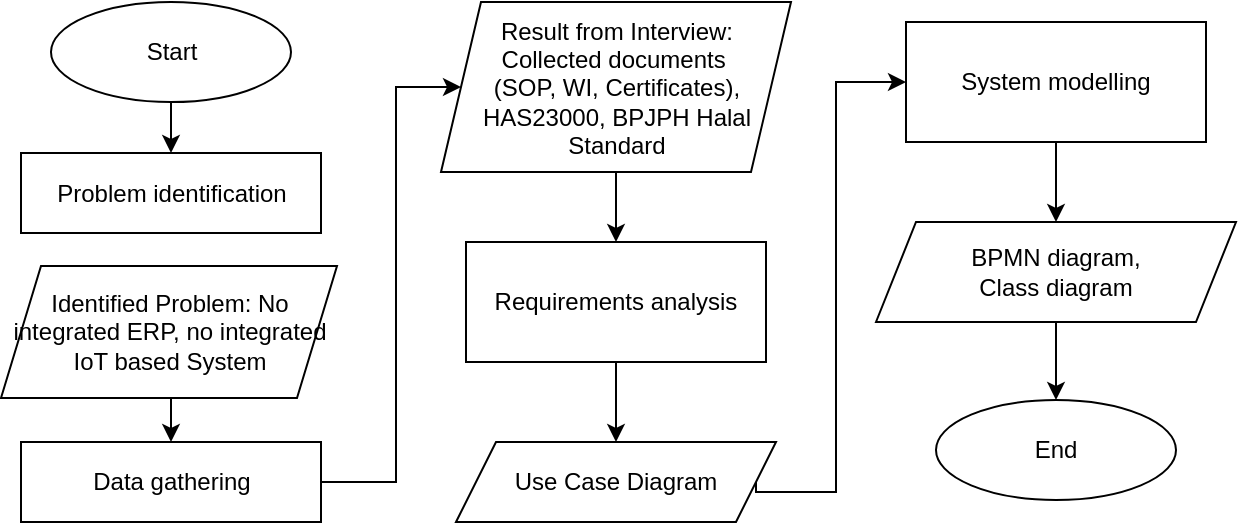 <mxfile version="20.5.1" type="github"><diagram id="9HLhW9o5Pn7bnSsW2eLf" name="Page-1"><mxGraphModel dx="1038" dy="621" grid="1" gridSize="10" guides="1" tooltips="1" connect="1" arrows="1" fold="1" page="1" pageScale="1" pageWidth="850" pageHeight="1100" math="0" shadow="0"><root><mxCell id="0"/><mxCell id="1" parent="0"/><mxCell id="5jKje8F0iwKBfb8MLztT-1" value="Problem identification" style="rounded=0;whiteSpace=wrap;html=1;" parent="1" vertex="1"><mxGeometry x="122.5" y="335.5" width="150" height="40" as="geometry"/></mxCell><mxCell id="5jKje8F0iwKBfb8MLztT-18" style="edgeStyle=orthogonalEdgeStyle;rounded=0;orthogonalLoop=1;jettySize=auto;html=1;exitX=0.5;exitY=1;exitDx=0;exitDy=0;entryX=0.5;entryY=0;entryDx=0;entryDy=0;" parent="1" source="5jKje8F0iwKBfb8MLztT-3" target="5jKje8F0iwKBfb8MLztT-1" edge="1"><mxGeometry relative="1" as="geometry"/></mxCell><mxCell id="5jKje8F0iwKBfb8MLztT-3" value="Start" style="ellipse;whiteSpace=wrap;html=1;" parent="1" vertex="1"><mxGeometry x="137.5" y="260" width="120" height="50" as="geometry"/></mxCell><mxCell id="5jKje8F0iwKBfb8MLztT-23" style="edgeStyle=orthogonalEdgeStyle;rounded=0;orthogonalLoop=1;jettySize=auto;html=1;exitX=0.5;exitY=1;exitDx=0;exitDy=0;entryX=0.5;entryY=0;entryDx=0;entryDy=0;" parent="1" source="5jKje8F0iwKBfb8MLztT-6" target="5jKje8F0iwKBfb8MLztT-11" edge="1"><mxGeometry relative="1" as="geometry"/></mxCell><mxCell id="5jKje8F0iwKBfb8MLztT-6" value="&lt;div&gt;Result from Interview:&lt;/div&gt;&lt;div&gt;Collected documents&amp;nbsp;&lt;/div&gt;&lt;div&gt;(SOP, WI, Certificates),&lt;/div&gt;&lt;div&gt;HAS23000, BPJPH Halal&lt;/div&gt;&lt;div&gt;Standard&lt;/div&gt;" style="shape=parallelogram;perimeter=parallelogramPerimeter;whiteSpace=wrap;html=1;fixedSize=1;" parent="1" vertex="1"><mxGeometry x="332.5" y="260" width="175" height="85" as="geometry"/></mxCell><mxCell id="MADARz1DKEBDf_-bVmnu-5" style="edgeStyle=orthogonalEdgeStyle;rounded=0;orthogonalLoop=1;jettySize=auto;html=1;exitX=0.5;exitY=1;exitDx=0;exitDy=0;entryX=0.5;entryY=0;entryDx=0;entryDy=0;" parent="1" source="5jKje8F0iwKBfb8MLztT-7" target="5jKje8F0iwKBfb8MLztT-9" edge="1"><mxGeometry relative="1" as="geometry"/></mxCell><mxCell id="5jKje8F0iwKBfb8MLztT-7" value="System modelling" style="rounded=0;whiteSpace=wrap;html=1;" parent="1" vertex="1"><mxGeometry x="565" y="270" width="150" height="60" as="geometry"/></mxCell><mxCell id="MADARz1DKEBDf_-bVmnu-9" style="edgeStyle=orthogonalEdgeStyle;rounded=0;orthogonalLoop=1;jettySize=auto;html=1;exitX=0.5;exitY=1;exitDx=0;exitDy=0;entryX=0.5;entryY=0;entryDx=0;entryDy=0;" parent="1" source="5jKje8F0iwKBfb8MLztT-9" target="5jKje8F0iwKBfb8MLztT-16" edge="1"><mxGeometry relative="1" as="geometry"/></mxCell><mxCell id="5jKje8F0iwKBfb8MLztT-9" value="&lt;div&gt;BPMN diagram,&lt;/div&gt;&lt;div&gt;Class diagram&lt;/div&gt;" style="shape=parallelogram;perimeter=parallelogramPerimeter;whiteSpace=wrap;html=1;fixedSize=1;" parent="1" vertex="1"><mxGeometry x="550" y="370" width="180" height="50" as="geometry"/></mxCell><mxCell id="MADARz1DKEBDf_-bVmnu-3" style="edgeStyle=orthogonalEdgeStyle;rounded=0;orthogonalLoop=1;jettySize=auto;html=1;exitX=0.5;exitY=1;exitDx=0;exitDy=0;entryX=0.5;entryY=0;entryDx=0;entryDy=0;" parent="1" source="5jKje8F0iwKBfb8MLztT-11" target="5jKje8F0iwKBfb8MLztT-12" edge="1"><mxGeometry relative="1" as="geometry"/></mxCell><mxCell id="5jKje8F0iwKBfb8MLztT-11" value="Requirements analysis" style="rounded=0;whiteSpace=wrap;html=1;" parent="1" vertex="1"><mxGeometry x="345" y="380" width="150" height="60" as="geometry"/></mxCell><mxCell id="MADARz1DKEBDf_-bVmnu-2" style="edgeStyle=orthogonalEdgeStyle;rounded=0;orthogonalLoop=1;jettySize=auto;html=1;exitX=1;exitY=0.5;exitDx=0;exitDy=0;" parent="1" source="5jKje8F0iwKBfb8MLztT-12" target="5jKje8F0iwKBfb8MLztT-7" edge="1"><mxGeometry relative="1" as="geometry"><Array as="points"><mxPoint x="490" y="505"/><mxPoint x="530" y="505"/><mxPoint x="530" y="300"/></Array></mxGeometry></mxCell><mxCell id="5jKje8F0iwKBfb8MLztT-12" value="&lt;div&gt;Use Case Diagram&lt;/div&gt;" style="shape=parallelogram;perimeter=parallelogramPerimeter;whiteSpace=wrap;html=1;fixedSize=1;" parent="1" vertex="1"><mxGeometry x="340" y="480" width="160" height="40" as="geometry"/></mxCell><mxCell id="5jKje8F0iwKBfb8MLztT-16" value="End" style="ellipse;whiteSpace=wrap;html=1;" parent="1" vertex="1"><mxGeometry x="580" y="459" width="120" height="50" as="geometry"/></mxCell><mxCell id="MADARz1DKEBDf_-bVmnu-8" style="edgeStyle=orthogonalEdgeStyle;rounded=0;orthogonalLoop=1;jettySize=auto;html=1;exitX=1;exitY=0.5;exitDx=0;exitDy=0;entryX=0;entryY=0.5;entryDx=0;entryDy=0;" parent="1" source="5jKje8F0iwKBfb8MLztT-20" target="5jKje8F0iwKBfb8MLztT-6" edge="1"><mxGeometry relative="1" as="geometry"><Array as="points"><mxPoint x="310" y="500"/><mxPoint x="310" y="303"/></Array></mxGeometry></mxCell><mxCell id="5jKje8F0iwKBfb8MLztT-20" value="Data gathering" style="rounded=0;whiteSpace=wrap;html=1;" parent="1" vertex="1"><mxGeometry x="122.5" y="480" width="150" height="40" as="geometry"/></mxCell><mxCell id="QO4rlRn4ormpGyIfw06d-3" style="edgeStyle=orthogonalEdgeStyle;rounded=0;orthogonalLoop=1;jettySize=auto;html=1;exitX=0.5;exitY=1;exitDx=0;exitDy=0;entryX=0.5;entryY=0;entryDx=0;entryDy=0;" parent="1" source="QO4rlRn4ormpGyIfw06d-1" target="5jKje8F0iwKBfb8MLztT-20" edge="1"><mxGeometry relative="1" as="geometry"/></mxCell><mxCell id="QO4rlRn4ormpGyIfw06d-1" value="Identified Problem: No integrated ERP, no integrated IoT based System" style="shape=parallelogram;perimeter=parallelogramPerimeter;whiteSpace=wrap;html=1;fixedSize=1;" parent="1" vertex="1"><mxGeometry x="112.5" y="392" width="168" height="66" as="geometry"/></mxCell></root></mxGraphModel></diagram></mxfile>